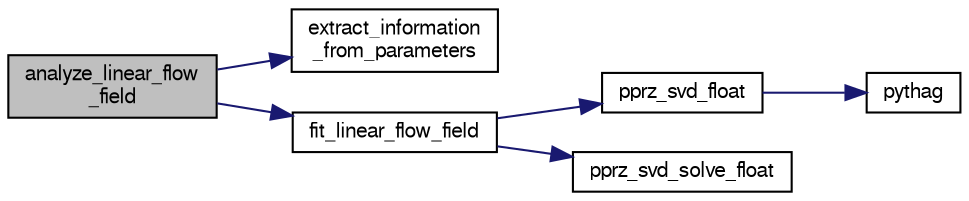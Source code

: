 digraph "analyze_linear_flow_field"
{
  edge [fontname="FreeSans",fontsize="10",labelfontname="FreeSans",labelfontsize="10"];
  node [fontname="FreeSans",fontsize="10",shape=record];
  rankdir="LR";
  Node1 [label="analyze_linear_flow\l_field",height=0.2,width=0.4,color="black", fillcolor="grey75", style="filled", fontcolor="black"];
  Node1 -> Node2 [color="midnightblue",fontsize="10",style="solid",fontname="FreeSans"];
  Node2 [label="extract_information\l_from_parameters",height=0.2,width=0.4,color="black", fillcolor="white", style="filled",URL="$linear__flow__fit_8c.html#ad96c136057bf95b8ca88d210c453dae3",tooltip="Extract information from the parameters that were fit to the optical flow field. "];
  Node1 -> Node3 [color="midnightblue",fontsize="10",style="solid",fontname="FreeSans"];
  Node3 [label="fit_linear_flow_field",height=0.2,width=0.4,color="black", fillcolor="white", style="filled",URL="$linear__flow__fit_8c.html#a4a796ceb3a2c8c6ee52e0f80d7306ced",tooltip="Analyze a linear flow field, retrieving information such as divergence, surface roughness, focus of expansion, etc. "];
  Node3 -> Node4 [color="midnightblue",fontsize="10",style="solid",fontname="FreeSans"];
  Node4 [label="pprz_svd_float",height=0.2,width=0.4,color="black", fillcolor="white", style="filled",URL="$pprz__matrix__decomp__float_8c.html#a9ef015d22c1f50265978a23b21d13e8a",tooltip="SVD decomposition. "];
  Node4 -> Node5 [color="midnightblue",fontsize="10",style="solid",fontname="FreeSans"];
  Node5 [label="pythag",height=0.2,width=0.4,color="black", fillcolor="white", style="filled",URL="$pprz__matrix__decomp__float_8c.html#ac174129986fce93a3240504458351308",tooltip="Some SVD decomposition utility macros and functions. "];
  Node3 -> Node6 [color="midnightblue",fontsize="10",style="solid",fontname="FreeSans"];
  Node6 [label="pprz_svd_solve_float",height=0.2,width=0.4,color="black", fillcolor="white", style="filled",URL="$pprz__matrix__decomp__float_8c.html#a232890252a145ccc1a0dd849bf13cb67",tooltip="SVD based linear solver. "];
}
